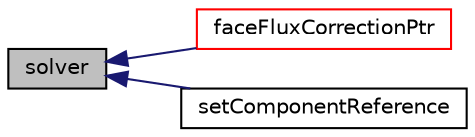 digraph "solver"
{
  bgcolor="transparent";
  edge [fontname="Helvetica",fontsize="10",labelfontname="Helvetica",labelfontsize="10"];
  node [fontname="Helvetica",fontsize="10",shape=record];
  rankdir="LR";
  Node3565 [label="solver",height=0.2,width=0.4,color="black", fillcolor="grey75", style="filled", fontcolor="black"];
  Node3565 -> Node3566 [dir="back",color="midnightblue",fontsize="10",style="solid",fontname="Helvetica"];
  Node3566 [label="faceFluxCorrectionPtr",height=0.2,width=0.4,color="red",URL="$a23173.html#abca4d525cb7a95854e0bbc373847fef2",tooltip="Return pointer to face-flux non-orthogonal correction field. "];
  Node3565 -> Node3571 [dir="back",color="midnightblue",fontsize="10",style="solid",fontname="Helvetica"];
  Node3571 [label="setComponentReference",height=0.2,width=0.4,color="black",URL="$a23173.html#aa8fe429d8cc9f633c55d875b969f74f5"];
}
